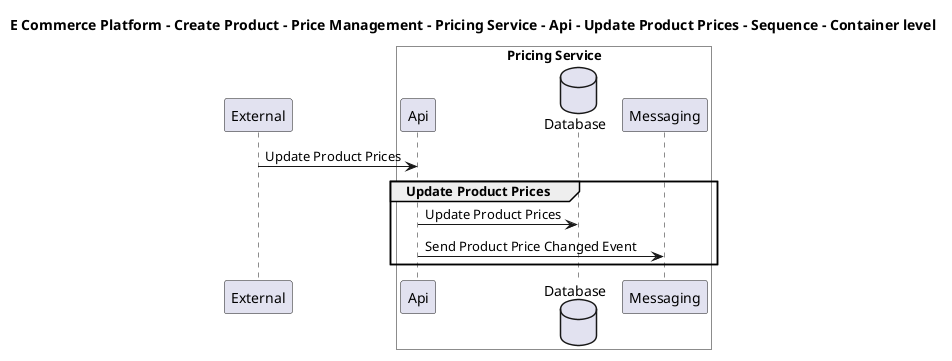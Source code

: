 @startuml

title E Commerce Platform - Create Product - Price Management - Pricing Service - Api - Update Product Prices - Sequence - Container level

participant "External" as C4InterFlow.SoftwareSystems.ExternalSystem

box "Pricing Service" #White
    participant "Api" as ECommercePlatform.CreateProduct.PriceManagement.SoftwareSystems.PricingService.Containers.Api
    database "Database" as ECommercePlatform.CreateProduct.PriceManagement.SoftwareSystems.PricingService.Containers.Database
    participant "Messaging" as ECommercePlatform.CreateProduct.PriceManagement.SoftwareSystems.PricingService.Containers.Messaging
end box


C4InterFlow.SoftwareSystems.ExternalSystem -> ECommercePlatform.CreateProduct.PriceManagement.SoftwareSystems.PricingService.Containers.Api : Update Product Prices
group Update Product Prices
ECommercePlatform.CreateProduct.PriceManagement.SoftwareSystems.PricingService.Containers.Api -> ECommercePlatform.CreateProduct.PriceManagement.SoftwareSystems.PricingService.Containers.Database : Update Product Prices
ECommercePlatform.CreateProduct.PriceManagement.SoftwareSystems.PricingService.Containers.Api -> ECommercePlatform.CreateProduct.PriceManagement.SoftwareSystems.PricingService.Containers.Messaging : Send Product Price Changed Event
end


@enduml
